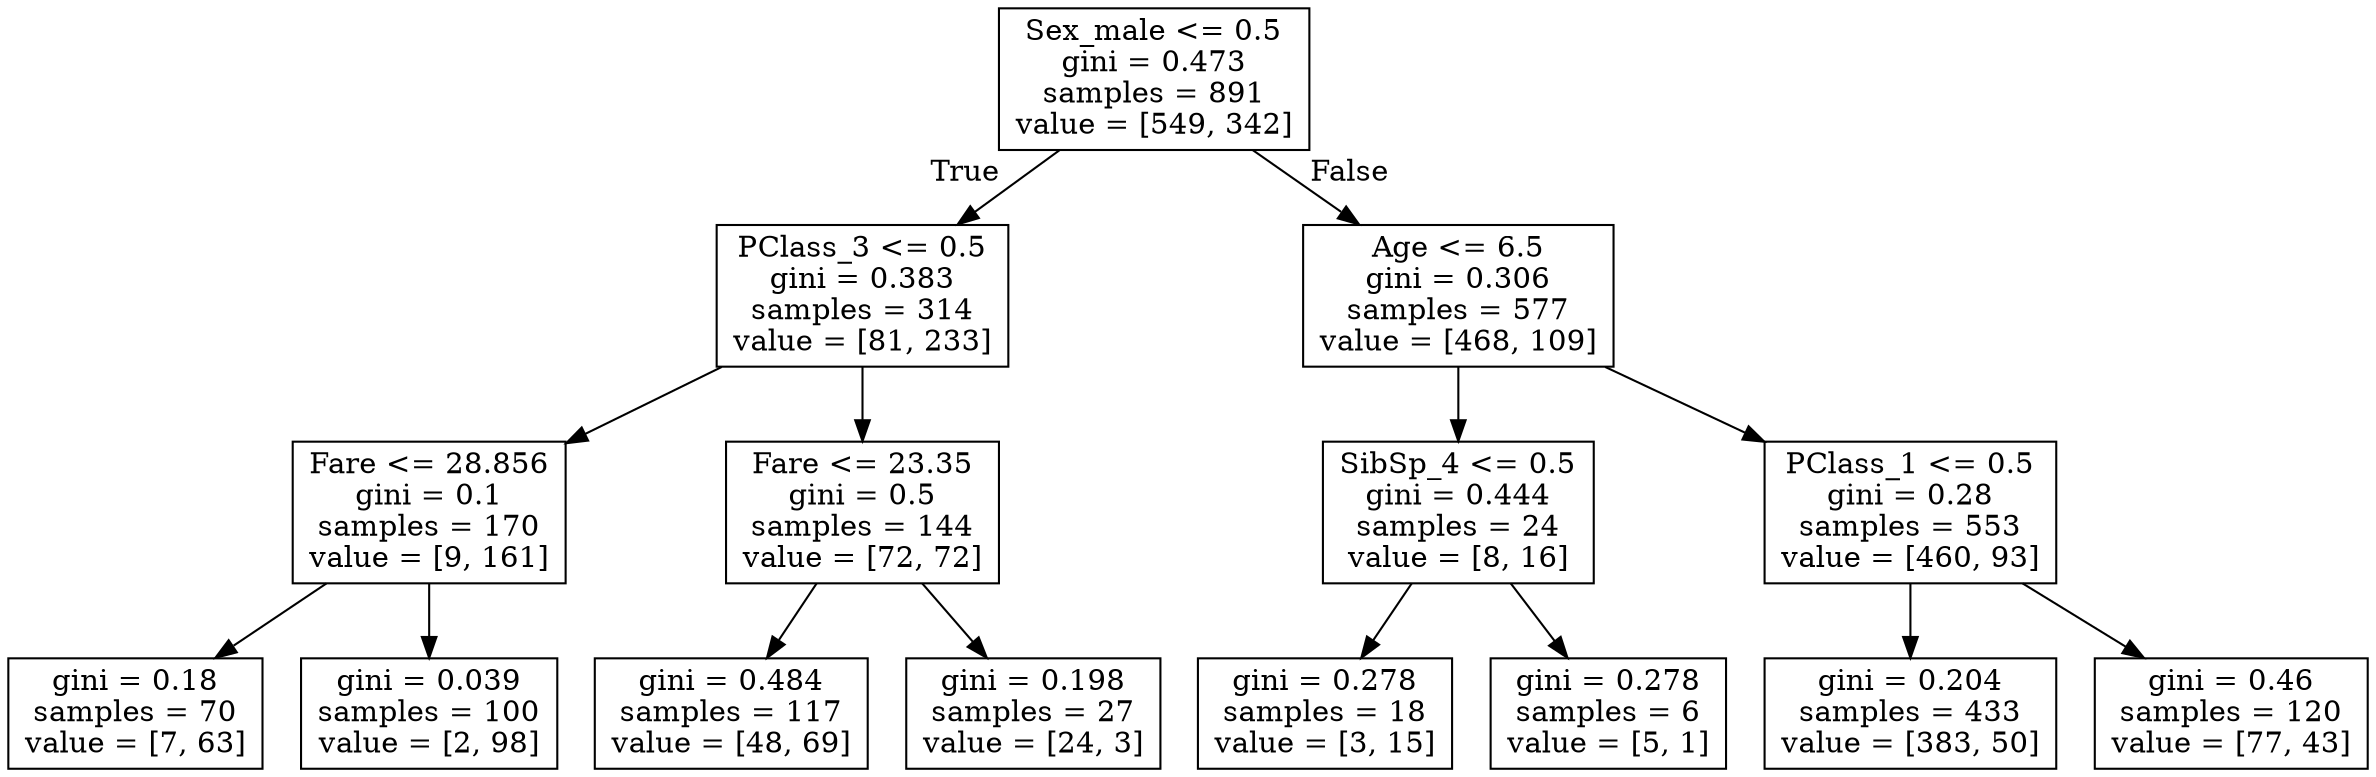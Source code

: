 digraph Tree {
node [shape=box] ;
0 [label="Sex_male <= 0.5\ngini = 0.473\nsamples = 891\nvalue = [549, 342]"] ;
1 [label="PClass_3 <= 0.5\ngini = 0.383\nsamples = 314\nvalue = [81, 233]"] ;
0 -> 1 [labeldistance=2.5, labelangle=45, headlabel="True"] ;
2 [label="Fare <= 28.856\ngini = 0.1\nsamples = 170\nvalue = [9, 161]"] ;
1 -> 2 ;
3 [label="gini = 0.18\nsamples = 70\nvalue = [7, 63]"] ;
2 -> 3 ;
4 [label="gini = 0.039\nsamples = 100\nvalue = [2, 98]"] ;
2 -> 4 ;
5 [label="Fare <= 23.35\ngini = 0.5\nsamples = 144\nvalue = [72, 72]"] ;
1 -> 5 ;
6 [label="gini = 0.484\nsamples = 117\nvalue = [48, 69]"] ;
5 -> 6 ;
7 [label="gini = 0.198\nsamples = 27\nvalue = [24, 3]"] ;
5 -> 7 ;
8 [label="Age <= 6.5\ngini = 0.306\nsamples = 577\nvalue = [468, 109]"] ;
0 -> 8 [labeldistance=2.5, labelangle=-45, headlabel="False"] ;
9 [label="SibSp_4 <= 0.5\ngini = 0.444\nsamples = 24\nvalue = [8, 16]"] ;
8 -> 9 ;
10 [label="gini = 0.278\nsamples = 18\nvalue = [3, 15]"] ;
9 -> 10 ;
11 [label="gini = 0.278\nsamples = 6\nvalue = [5, 1]"] ;
9 -> 11 ;
12 [label="PClass_1 <= 0.5\ngini = 0.28\nsamples = 553\nvalue = [460, 93]"] ;
8 -> 12 ;
13 [label="gini = 0.204\nsamples = 433\nvalue = [383, 50]"] ;
12 -> 13 ;
14 [label="gini = 0.46\nsamples = 120\nvalue = [77, 43]"] ;
12 -> 14 ;
}